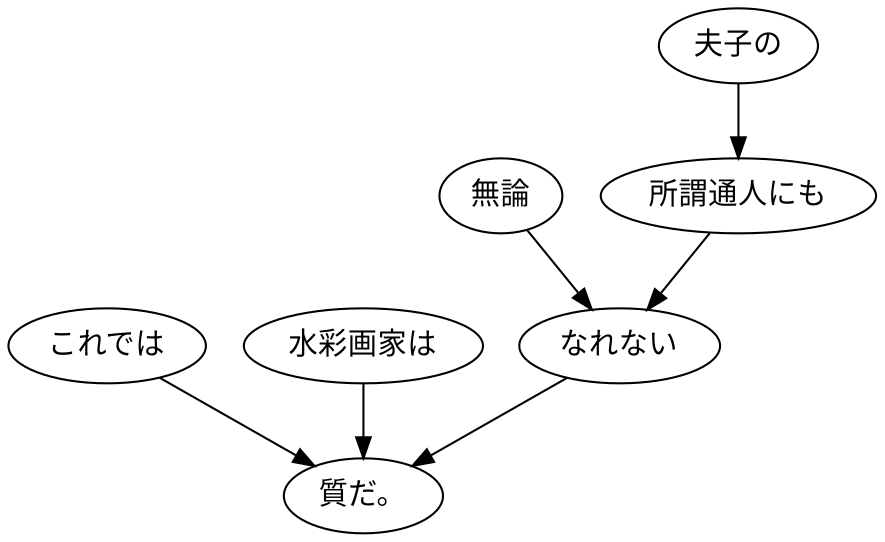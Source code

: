 digraph graph289 {
	node0 [label="これでは"];
	node1 [label="水彩画家は"];
	node2 [label="無論"];
	node3 [label="夫子の"];
	node4 [label="所謂通人にも"];
	node5 [label="なれない"];
	node6 [label="質だ。"];
	node0 -> node6;
	node1 -> node6;
	node2 -> node5;
	node3 -> node4;
	node4 -> node5;
	node5 -> node6;
}
